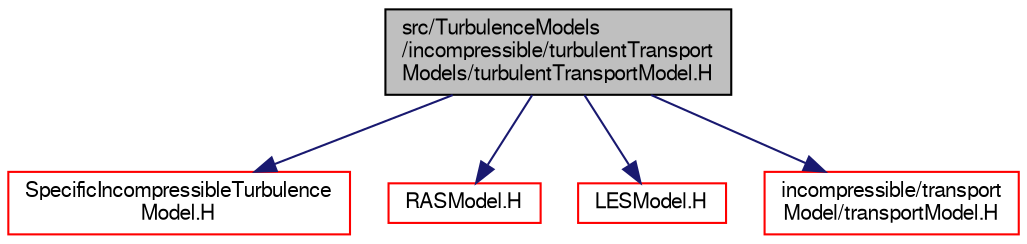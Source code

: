 digraph "src/TurbulenceModels/incompressible/turbulentTransportModels/turbulentTransportModel.H"
{
  bgcolor="transparent";
  edge [fontname="FreeSans",fontsize="10",labelfontname="FreeSans",labelfontsize="10"];
  node [fontname="FreeSans",fontsize="10",shape=record];
  Node1 [label="src/TurbulenceModels\l/incompressible/turbulentTransport\lModels/turbulentTransportModel.H",height=0.2,width=0.4,color="black", fillcolor="grey75", style="filled" fontcolor="black"];
  Node1 -> Node2 [color="midnightblue",fontsize="10",style="solid",fontname="FreeSans"];
  Node2 [label="SpecificIncompressibleTurbulence\lModel.H",height=0.2,width=0.4,color="red",URL="$a10065.html"];
  Node1 -> Node3 [color="midnightblue",fontsize="10",style="solid",fontname="FreeSans"];
  Node3 [label="RASModel.H",height=0.2,width=0.4,color="red",URL="$a10213.html"];
  Node1 -> Node4 [color="midnightblue",fontsize="10",style="solid",fontname="FreeSans"];
  Node4 [label="LESModel.H",height=0.2,width=0.4,color="red",URL="$a10171.html"];
  Node1 -> Node5 [color="midnightblue",fontsize="10",style="solid",fontname="FreeSans"];
  Node5 [label="incompressible/transport\lModel/transportModel.H",height=0.2,width=0.4,color="red",URL="$a09929.html"];
}
